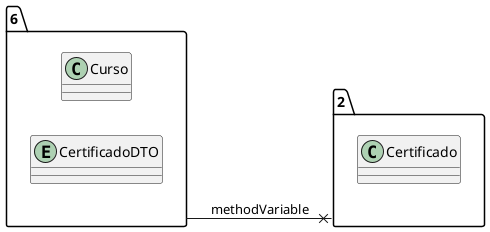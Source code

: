 @startuml 
allow_mixing
left to right direction
package "6"{
class Curso
entity CertificadoDTO

}
package "2"{
class Certificado

}
"6" --x "2":methodVariable
@enduml